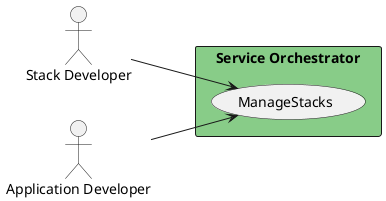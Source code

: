 @startuml

left to right direction
Actor "Stack Developer" as StackDeveloper
Actor "Application Developer" as ApplicationDeveloper


rectangle "Service Orchestrator" #88cc88 {
usecase "ManageStacks" as ManageStacks
    StackDeveloper --> ManageStacks
    ApplicationDeveloper --> ManageStacks
    }


@enduml
